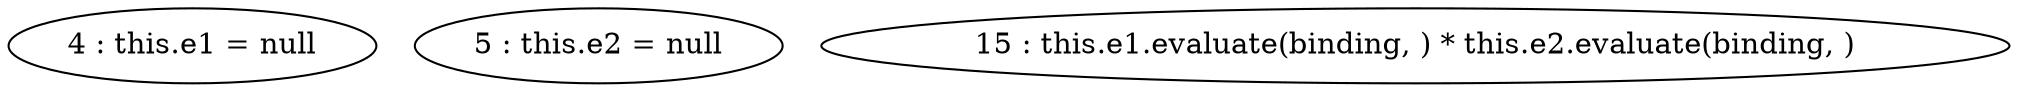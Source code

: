 digraph G {
"4 : this.e1 = null"
"5 : this.e2 = null"
"15 : this.e1.evaluate(binding, ) * this.e2.evaluate(binding, )"
}